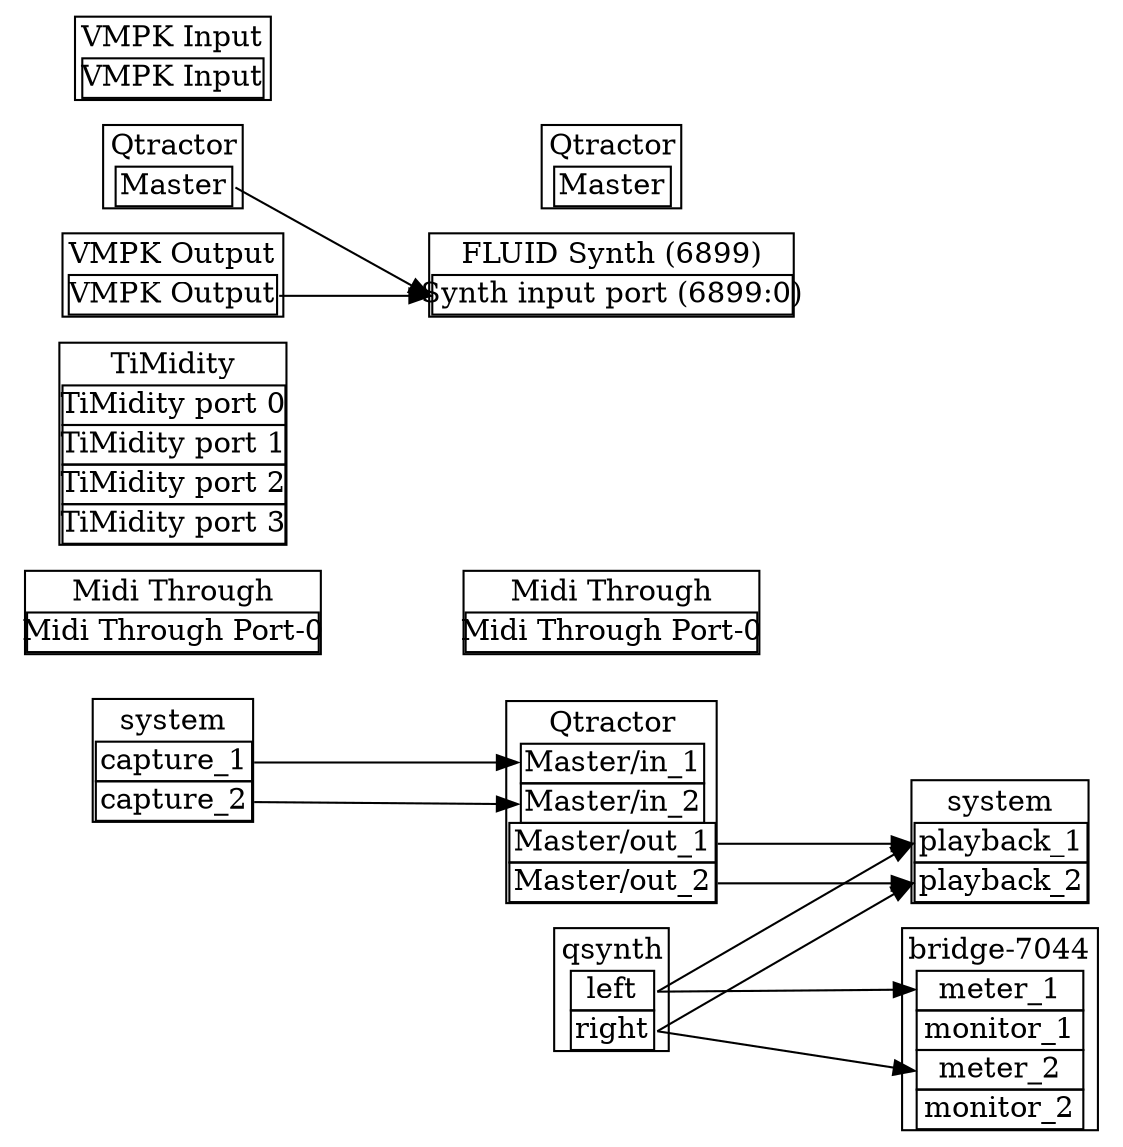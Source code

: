 digraph g {
	graph [bb="0,0,522,542.5",
		compound=true,
		dpi=96,
		fontsize=11,
		nodesep=0.05,
		overlap=scale,
		rankdir=LR,
		remincross=true,
		splines=false
	];
	node [label="\N"];
	n0	 [height=0.93056,
		label=<<TABLE CELLPADDING="0" CELLSPACING="0"><TR><TD BORDER="0" CELLPADDING="2" COLSPAN="1">system</TD></TR><TR><TD PORT="0x555ee93b9810" FIXEDSIZE="TRUE" WIDTH="75" HEIGHT="19">capture_1</TD></TR><TR><TD PORT="0x555ee93b99b0" FIXEDSIZE="TRUE" WIDTH="75" HEIGHT="19">capture_2</TD></TR></TABLE>>,
		pos="79,181.5",
		shape=plaintext,
		width=1.2917];
	n1	 [height=0.93056,
		label=<<TABLE CELLPADDING="0" CELLSPACING="0"><TR><TD BORDER="0" CELLPADDING="2" COLSPAN="1">system</TD></TR><TR><TD PORT="0x555ee93b9b50" FIXEDSIZE="TRUE" WIDTH="83" HEIGHT="19">playback_1</TD></TR><TR><TD PORT="0x555ee93b9cf0" FIXEDSIZE="TRUE" WIDTH="83" HEIGHT="19">playback_2</TD></TR></TABLE>>,
		pos="471.5,142.5",
		shape=plaintext,
		width=1.4028];
	n0 -> n1	 [pos="e,420.97,147.52 125.57,176.87 196.6,169.82 332.04,156.36 410.73,148.54",
		style=invis];
	n4	 [height=1.4583,
		label=<<TABLE CELLPADDING="0" CELLSPACING="0"><TR><TD BORDER="0" CELLPADDING="2" COLSPAN="1">Qtractor</TD></TR><TR><TD PORT="0x555ee96c8a30" FIXEDSIZE="TRUE" WIDTH="88" HEIGHT="19">Master/in_1</TD></TR><TR><TD PORT="0x555ee96c8bd0" FIXEDSIZE="TRUE" WIDTH="88" HEIGHT="19">Master/in_2</TD></TR><TR><TD PORT="0x555ee96c8d70" FIXEDSIZE="TRUE" WIDTH="99" HEIGHT="19">Master/out_1</TD></TR><TR><TD PORT="0x555ee96c8f10" FIXEDSIZE="TRUE" WIDTH="99" HEIGHT="19">Master/out_2</TD></TR></TABLE>>,
		pos="289.5,161.5",
		shape=plaintext,
		width=1.625];
	n0:"0x555ee93b9810":e -> n4:"0x555ee96c8a30":w	 [pos="e,245.5,180.5 117,180.5 117,180.5 205.12,180.5 235.42,180.5"];
	n0:"0x555ee93b99b0":e -> n4:"0x555ee96c8bd0":w	 [pos="e,245.5,160.5 117,161.5 117,161.5 205.12,160.81 235.42,160.58"];
	n2	 [height=1.4583,
		label=<<TABLE CELLPADDING="0" CELLSPACING="0"><TR><TD BORDER="0" CELLPADDING="2" COLSPAN="1">bridge-7044</TD></TR><TR><TD PORT="0x555ee93b9e90" FIXEDSIZE="TRUE" WIDTH="80" HEIGHT="19">meter_1</TD></TR><TR><TD PORT="0x555ee96c8210" FIXEDSIZE="TRUE" WIDTH="80" HEIGHT="19">monitor_1</TD></TR><TR><TD PORT="0x555ee96c86f0" FIXEDSIZE="TRUE" WIDTH="80" HEIGHT="19">meter_2</TD></TR><TR><TD PORT="0x555ee96c8890" FIXEDSIZE="TRUE" WIDTH="80" HEIGHT="19">monitor_2</TD></TR></TABLE>>,
		pos="471.5,52.5",
		shape=plaintext,
		width=1.3611];
	n3	 [height=0.93056,
		label=<<TABLE CELLPADDING="0" CELLSPACING="0"><TR><TD BORDER="0" CELLPADDING="2" COLSPAN="1">qsynth</TD></TR><TR><TD PORT="0x555ee96c83b0" FIXEDSIZE="TRUE" WIDTH="40" HEIGHT="19">left</TD></TR><TR><TD PORT="0x555ee96c8550" FIXEDSIZE="TRUE" WIDTH="40" HEIGHT="19">right</TD></TR></TABLE>>,
		pos="289.5,71.5",
		shape=plaintext,
		width=0.81944];
	n3:"0x555ee96c83b0":e -> n1:"0x555ee93b9b50":w	 [pos="e,430.5,141.5 310.5,70.5 310.5,70.5 394.35,120.11 421.87,136.39"];
	n3:"0x555ee96c8550":e -> n1:"0x555ee93b9cf0":w	 [pos="e,430.5,122.5 310.5,51.5 310.5,51.5 394.35,101.11 421.87,117.39"];
	n3:"0x555ee96c83b0":e -> n2:"0x555ee93b9e90":w	 [pos="e,431.5,71.5 310.5,70.5 310.5,70.5 391.92,71.173 421.18,71.415"];
	n3:"0x555ee96c8550":e -> n2:"0x555ee96c86f0":w	 [pos="e,431.5,32.5 310.5,51.5 310.5,51.5 392.7,38.593 421.6,34.055"];
	n4:"0x555ee96c8d70":e -> n1:"0x555ee93b9b50":w	 [pos="e,430.5,141.5 339.5,141.5 339.5,141.5 396.72,141.5 420.41,141.5"];
	n4:"0x555ee96c8f10":e -> n1:"0x555ee93b9cf0":w	 [pos="e,430.5,122.5 339.5,122.5 339.5,122.5 396.72,122.5 420.41,122.5"];
	n5	 [height=0.66667,
		label=<<TABLE CELLPADDING="0" CELLSPACING="0"><TR><TD BORDER="0" CELLPADDING="2" COLSPAN="1">Midi Through</TD></TR><TR><TD PORT="0x555ee96cf270" FIXEDSIZE="TRUE" WIDTH="140" HEIGHT="19">Midi Through Port-0</TD></TR></TABLE>>,
		pos="79,252.5",
		shape=plaintext,
		width=2.1944];
	n6	 [height=0.66667,
		label=<<TABLE CELLPADDING="0" CELLSPACING="0"><TR><TD BORDER="0" CELLPADDING="2" COLSPAN="1">Midi Through</TD></TR><TR><TD PORT="0x555ee96cf410" FIXEDSIZE="TRUE" WIDTH="140" HEIGHT="19">Midi Through Port-0</TD></TR></TABLE>>,
		pos="289.5,252.5",
		shape=plaintext,
		width=2.1944];
	n5 -> n6	 [pos="e,210.29,252.5 158.28,252.5 171.97,252.5 186.29,252.5 200.23,252.5",
		style=invis];
	n7	 [height=1.4583,
		label=<<TABLE CELLPADDING="0" CELLSPACING="0"><TR><TD BORDER="0" CELLPADDING="2" COLSPAN="1">TiMidity</TD></TR><TR><TD PORT="0x555ee96cf5b0" FIXEDSIZE="TRUE" WIDTH="107" HEIGHT="19">TiMidity port 0</TD></TR><TR><TD PORT="0x555ee96cf750" FIXEDSIZE="TRUE" WIDTH="107" HEIGHT="19">TiMidity port 1</TD></TR><TR><TD PORT="0x555ee96cf8f0" FIXEDSIZE="TRUE" WIDTH="107" HEIGHT="19">TiMidity port 2</TD></TR><TR><TD PORT="0x555ee96cfa90" FIXEDSIZE="TRUE" WIDTH="107" HEIGHT="19">TiMidity port 3</TD></TR></TABLE>>,
		pos="79,333.5",
		shape=plaintext,
		width=1.7361];
	n8	 [height=0.66667,
		label=<<TABLE CELLPADDING="0" CELLSPACING="0"><TR><TD BORDER="0" CELLPADDING="2" COLSPAN="1">VMPK Output</TD></TR><TR><TD PORT="0x555ee96cfc30" FIXEDSIZE="TRUE" WIDTH="100" HEIGHT="19">VMPK Output</TD></TR></TABLE>>,
		pos="79,414.5",
		shape=plaintext,
		width=1.6389];
	n10	 [height=0.66667,
		label=<<TABLE CELLPADDING="0" CELLSPACING="0"><TR><TD BORDER="0" CELLPADDING="2" COLSPAN="1">FLUID Synth (6899)</TD></TR><TR><TD PORT="0x555ee96cff70" FIXEDSIZE="TRUE" WIDTH="173" HEIGHT="19">Synth input port (6899:0)</TD></TR></TABLE>>,
		pos="289.5,414.5",
		shape=plaintext,
		width=2.6528];
	n8:"0x555ee96cfc30":e -> n10:"0x555ee96cff70":w	 [pos="e,203.5,404.5 129,404.5 129,404.5 173.12,404.5 193.45,404.5"];
	n9	 [height=0.66667,
		label=<<TABLE CELLPADDING="0" CELLSPACING="0"><TR><TD BORDER="0" CELLPADDING="2" COLSPAN="1">VMPK Input</TD></TR><TR><TD PORT="0x555ee96cfdd0" FIXEDSIZE="TRUE" WIDTH="87" HEIGHT="19">VMPK Input</TD></TR></TABLE>>,
		pos="79,518.5",
		shape=plaintext,
		width=1.4583];
	n11	 [height=0.66667,
		label=<<TABLE CELLPADDING="0" CELLSPACING="0"><TR><TD BORDER="0" CELLPADDING="2" COLSPAN="1">Qtractor</TD></TR><TR><TD PORT="0x555ee96f11f0" FIXEDSIZE="TRUE" WIDTH="56" HEIGHT="19">Master</TD></TR></TABLE>>,
		pos="79,466.5",
		shape=plaintext,
		width=1.0278];
	n11:"0x555ee96f11f0":e -> n10:"0x555ee96cff70":w	 [pos="e,203.5,404.5 107,456.5 107,456.5 170.71,422.17 194.59,409.3"];
	n12	 [height=0.66667,
		label=<<TABLE CELLPADDING="0" CELLSPACING="0"><TR><TD BORDER="0" CELLPADDING="2" COLSPAN="1">Qtractor</TD></TR><TR><TD PORT="0x555ee96f1390" FIXEDSIZE="TRUE" WIDTH="56" HEIGHT="19">Master</TD></TR></TABLE>>,
		pos="289.5,466.5",
		shape=plaintext,
		width=1.0278];
	n11 -> n12	 [pos="e,252.37,466.5 116.15,466.5 151.21,466.5 203.94,466.5 242.04,466.5",
		style=invis];
}
